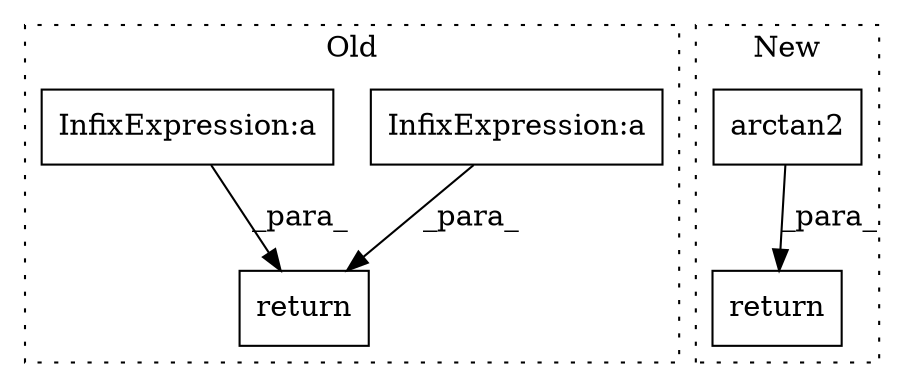 digraph G {
subgraph cluster0 {
1 [label="return" a="41" s="3127" l="12" shape="box"];
4 [label="InfixExpression:a" a="27" s="2704" l="3" shape="box"];
5 [label="InfixExpression:a" a="27" s="2880" l="3" shape="box"];
label = "Old";
style="dotted";
}
subgraph cluster1 {
2 [label="arctan2" a="32" s="2535,2550" l="8,1" shape="box"];
3 [label="return" a="41" s="2618" l="12" shape="box"];
label = "New";
style="dotted";
}
2 -> 3 [label="_para_"];
4 -> 1 [label="_para_"];
5 -> 1 [label="_para_"];
}